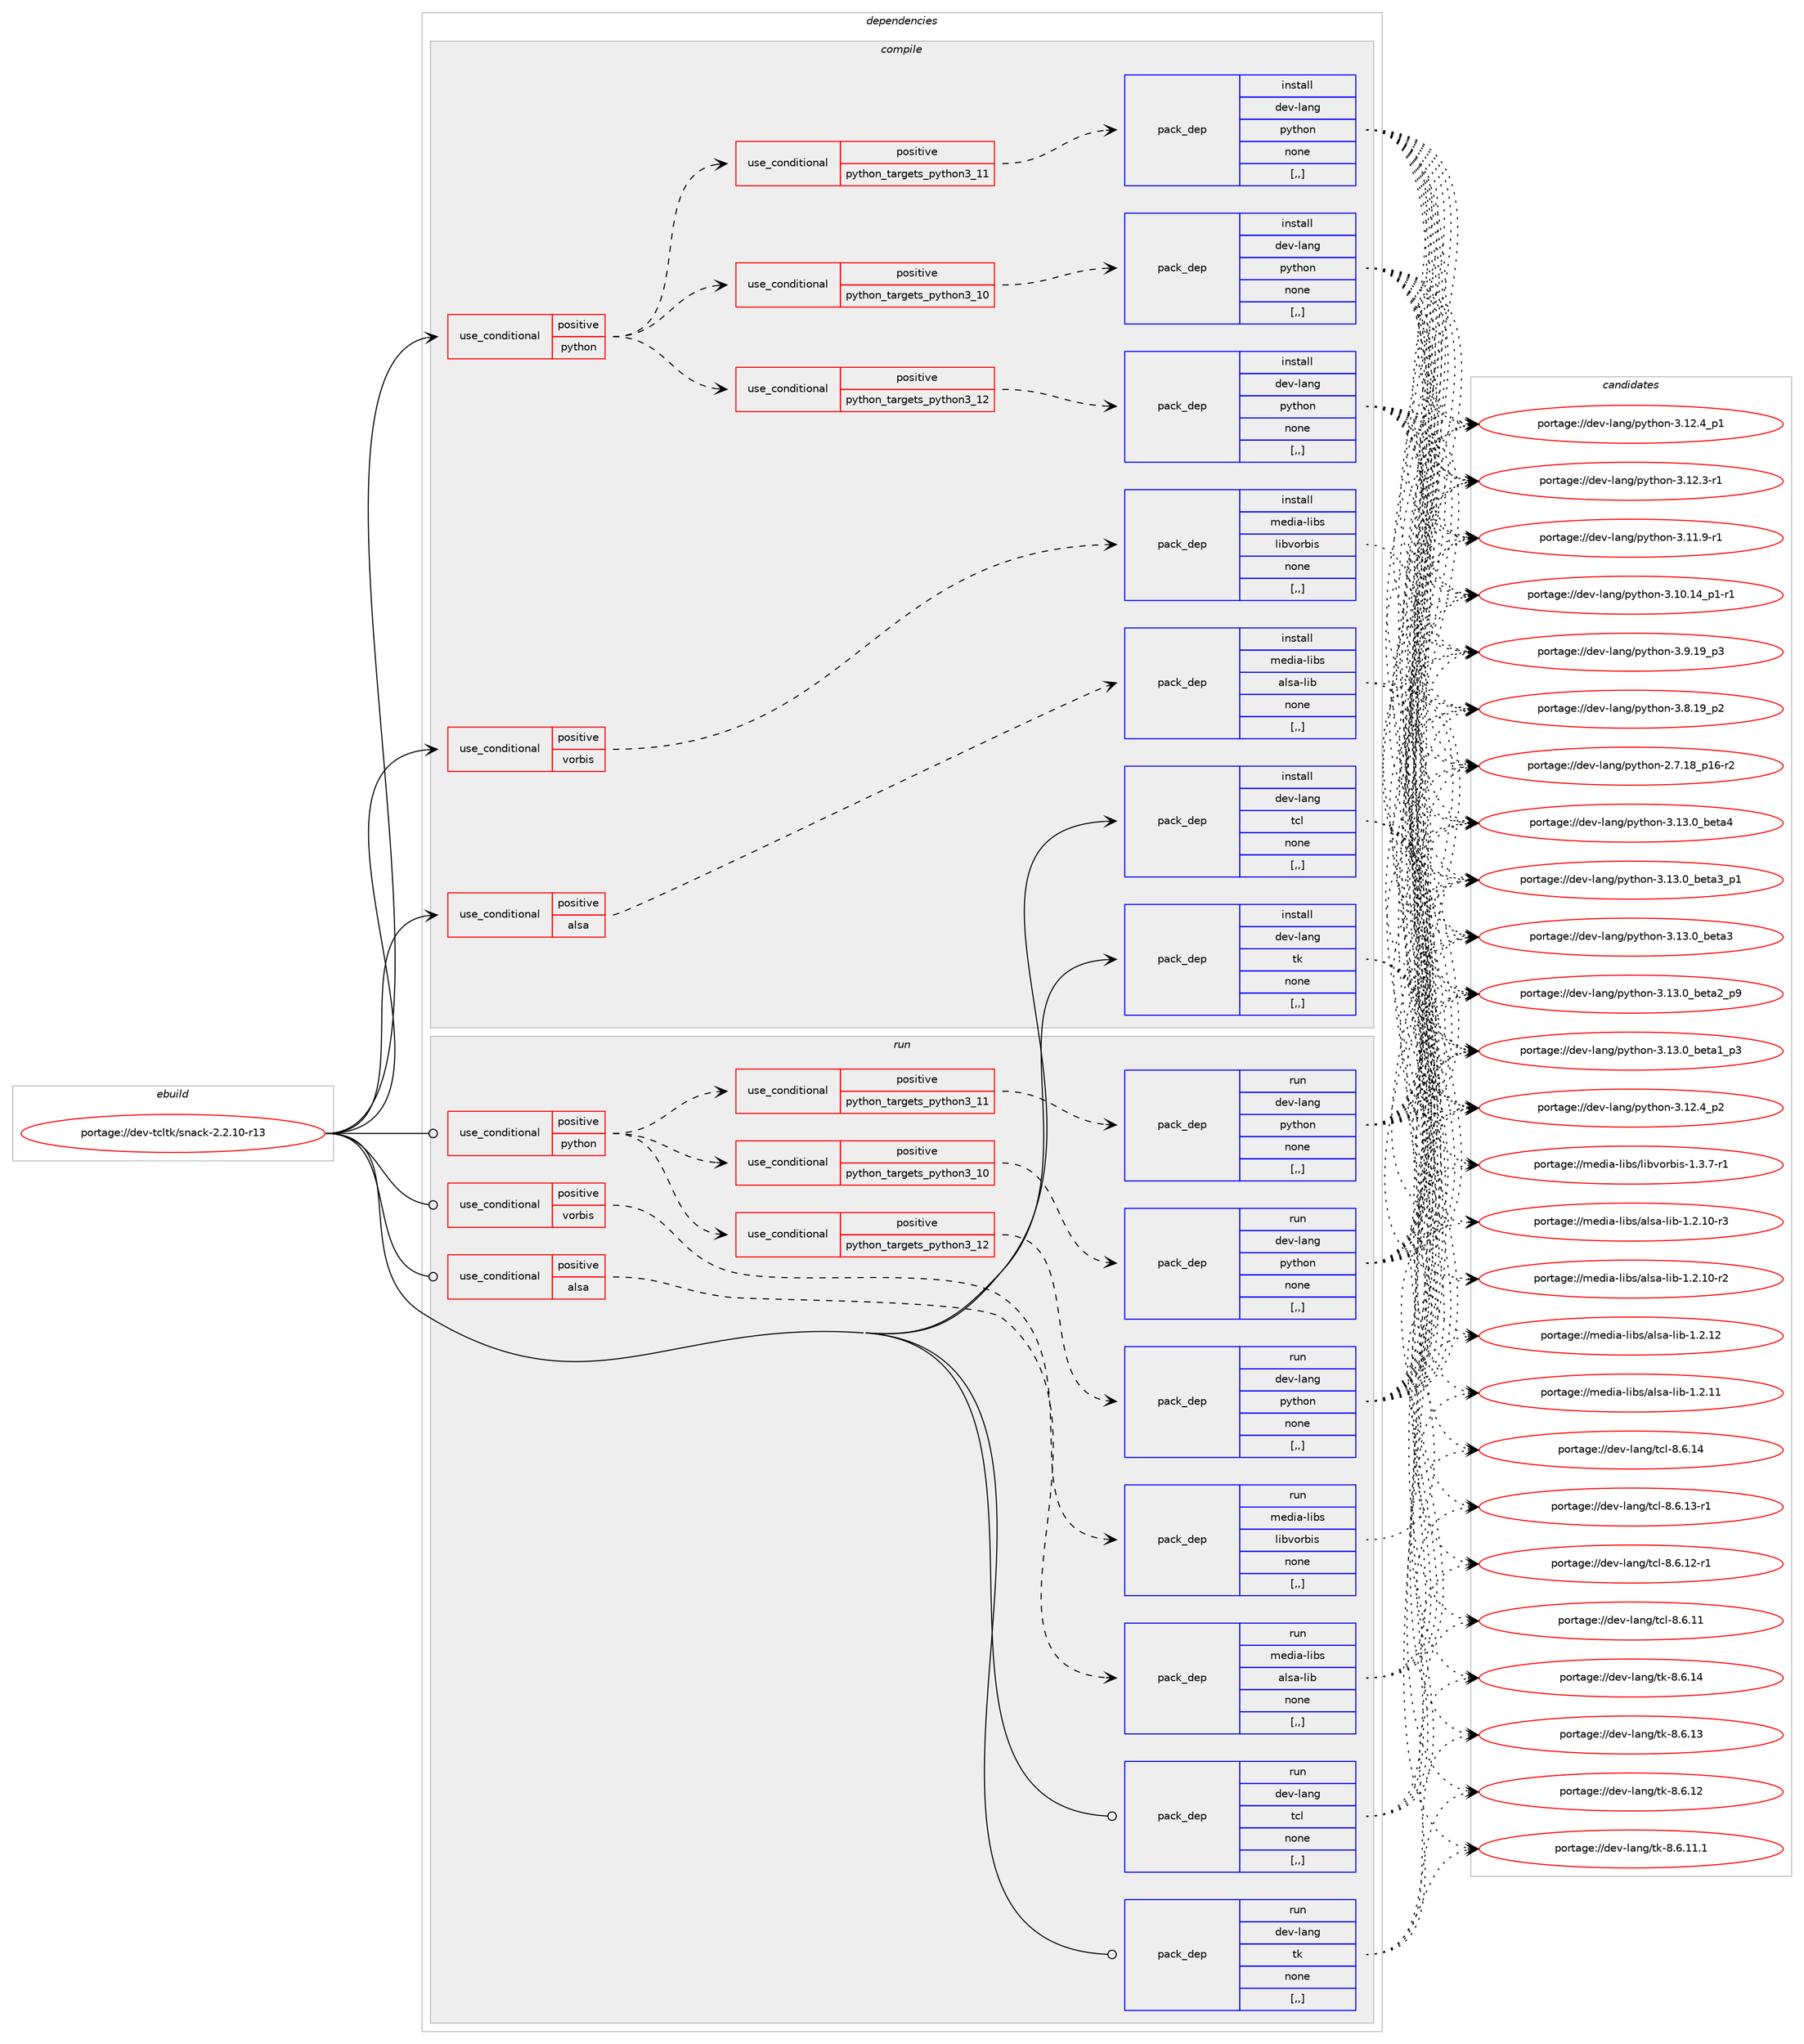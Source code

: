 digraph prolog {

# *************
# Graph options
# *************

newrank=true;
concentrate=true;
compound=true;
graph [rankdir=LR,fontname=Helvetica,fontsize=10,ranksep=1.5];#, ranksep=2.5, nodesep=0.2];
edge  [arrowhead=vee];
node  [fontname=Helvetica,fontsize=10];

# **********
# The ebuild
# **********

subgraph cluster_leftcol {
color=gray;
label=<<i>ebuild</i>>;
id [label="portage://dev-tcltk/snack-2.2.10-r13", color=red, width=4, href="../dev-tcltk/snack-2.2.10-r13.svg"];
}

# ****************
# The dependencies
# ****************

subgraph cluster_midcol {
color=gray;
label=<<i>dependencies</i>>;
subgraph cluster_compile {
fillcolor="#eeeeee";
style=filled;
label=<<i>compile</i>>;
subgraph cond58984 {
dependency208646 [label=<<TABLE BORDER="0" CELLBORDER="1" CELLSPACING="0" CELLPADDING="4"><TR><TD ROWSPAN="3" CELLPADDING="10">use_conditional</TD></TR><TR><TD>positive</TD></TR><TR><TD>alsa</TD></TR></TABLE>>, shape=none, color=red];
subgraph pack148271 {
dependency208647 [label=<<TABLE BORDER="0" CELLBORDER="1" CELLSPACING="0" CELLPADDING="4" WIDTH="220"><TR><TD ROWSPAN="6" CELLPADDING="30">pack_dep</TD></TR><TR><TD WIDTH="110">install</TD></TR><TR><TD>media-libs</TD></TR><TR><TD>alsa-lib</TD></TR><TR><TD>none</TD></TR><TR><TD>[,,]</TD></TR></TABLE>>, shape=none, color=blue];
}
dependency208646:e -> dependency208647:w [weight=20,style="dashed",arrowhead="vee"];
}
id:e -> dependency208646:w [weight=20,style="solid",arrowhead="vee"];
subgraph cond58985 {
dependency208648 [label=<<TABLE BORDER="0" CELLBORDER="1" CELLSPACING="0" CELLPADDING="4"><TR><TD ROWSPAN="3" CELLPADDING="10">use_conditional</TD></TR><TR><TD>positive</TD></TR><TR><TD>python</TD></TR></TABLE>>, shape=none, color=red];
subgraph cond58986 {
dependency208649 [label=<<TABLE BORDER="0" CELLBORDER="1" CELLSPACING="0" CELLPADDING="4"><TR><TD ROWSPAN="3" CELLPADDING="10">use_conditional</TD></TR><TR><TD>positive</TD></TR><TR><TD>python_targets_python3_10</TD></TR></TABLE>>, shape=none, color=red];
subgraph pack148272 {
dependency208650 [label=<<TABLE BORDER="0" CELLBORDER="1" CELLSPACING="0" CELLPADDING="4" WIDTH="220"><TR><TD ROWSPAN="6" CELLPADDING="30">pack_dep</TD></TR><TR><TD WIDTH="110">install</TD></TR><TR><TD>dev-lang</TD></TR><TR><TD>python</TD></TR><TR><TD>none</TD></TR><TR><TD>[,,]</TD></TR></TABLE>>, shape=none, color=blue];
}
dependency208649:e -> dependency208650:w [weight=20,style="dashed",arrowhead="vee"];
}
dependency208648:e -> dependency208649:w [weight=20,style="dashed",arrowhead="vee"];
subgraph cond58987 {
dependency208651 [label=<<TABLE BORDER="0" CELLBORDER="1" CELLSPACING="0" CELLPADDING="4"><TR><TD ROWSPAN="3" CELLPADDING="10">use_conditional</TD></TR><TR><TD>positive</TD></TR><TR><TD>python_targets_python3_11</TD></TR></TABLE>>, shape=none, color=red];
subgraph pack148273 {
dependency208652 [label=<<TABLE BORDER="0" CELLBORDER="1" CELLSPACING="0" CELLPADDING="4" WIDTH="220"><TR><TD ROWSPAN="6" CELLPADDING="30">pack_dep</TD></TR><TR><TD WIDTH="110">install</TD></TR><TR><TD>dev-lang</TD></TR><TR><TD>python</TD></TR><TR><TD>none</TD></TR><TR><TD>[,,]</TD></TR></TABLE>>, shape=none, color=blue];
}
dependency208651:e -> dependency208652:w [weight=20,style="dashed",arrowhead="vee"];
}
dependency208648:e -> dependency208651:w [weight=20,style="dashed",arrowhead="vee"];
subgraph cond58988 {
dependency208653 [label=<<TABLE BORDER="0" CELLBORDER="1" CELLSPACING="0" CELLPADDING="4"><TR><TD ROWSPAN="3" CELLPADDING="10">use_conditional</TD></TR><TR><TD>positive</TD></TR><TR><TD>python_targets_python3_12</TD></TR></TABLE>>, shape=none, color=red];
subgraph pack148274 {
dependency208654 [label=<<TABLE BORDER="0" CELLBORDER="1" CELLSPACING="0" CELLPADDING="4" WIDTH="220"><TR><TD ROWSPAN="6" CELLPADDING="30">pack_dep</TD></TR><TR><TD WIDTH="110">install</TD></TR><TR><TD>dev-lang</TD></TR><TR><TD>python</TD></TR><TR><TD>none</TD></TR><TR><TD>[,,]</TD></TR></TABLE>>, shape=none, color=blue];
}
dependency208653:e -> dependency208654:w [weight=20,style="dashed",arrowhead="vee"];
}
dependency208648:e -> dependency208653:w [weight=20,style="dashed",arrowhead="vee"];
}
id:e -> dependency208648:w [weight=20,style="solid",arrowhead="vee"];
subgraph cond58989 {
dependency208655 [label=<<TABLE BORDER="0" CELLBORDER="1" CELLSPACING="0" CELLPADDING="4"><TR><TD ROWSPAN="3" CELLPADDING="10">use_conditional</TD></TR><TR><TD>positive</TD></TR><TR><TD>vorbis</TD></TR></TABLE>>, shape=none, color=red];
subgraph pack148275 {
dependency208656 [label=<<TABLE BORDER="0" CELLBORDER="1" CELLSPACING="0" CELLPADDING="4" WIDTH="220"><TR><TD ROWSPAN="6" CELLPADDING="30">pack_dep</TD></TR><TR><TD WIDTH="110">install</TD></TR><TR><TD>media-libs</TD></TR><TR><TD>libvorbis</TD></TR><TR><TD>none</TD></TR><TR><TD>[,,]</TD></TR></TABLE>>, shape=none, color=blue];
}
dependency208655:e -> dependency208656:w [weight=20,style="dashed",arrowhead="vee"];
}
id:e -> dependency208655:w [weight=20,style="solid",arrowhead="vee"];
subgraph pack148276 {
dependency208657 [label=<<TABLE BORDER="0" CELLBORDER="1" CELLSPACING="0" CELLPADDING="4" WIDTH="220"><TR><TD ROWSPAN="6" CELLPADDING="30">pack_dep</TD></TR><TR><TD WIDTH="110">install</TD></TR><TR><TD>dev-lang</TD></TR><TR><TD>tcl</TD></TR><TR><TD>none</TD></TR><TR><TD>[,,]</TD></TR></TABLE>>, shape=none, color=blue];
}
id:e -> dependency208657:w [weight=20,style="solid",arrowhead="vee"];
subgraph pack148277 {
dependency208658 [label=<<TABLE BORDER="0" CELLBORDER="1" CELLSPACING="0" CELLPADDING="4" WIDTH="220"><TR><TD ROWSPAN="6" CELLPADDING="30">pack_dep</TD></TR><TR><TD WIDTH="110">install</TD></TR><TR><TD>dev-lang</TD></TR><TR><TD>tk</TD></TR><TR><TD>none</TD></TR><TR><TD>[,,]</TD></TR></TABLE>>, shape=none, color=blue];
}
id:e -> dependency208658:w [weight=20,style="solid",arrowhead="vee"];
}
subgraph cluster_compileandrun {
fillcolor="#eeeeee";
style=filled;
label=<<i>compile and run</i>>;
}
subgraph cluster_run {
fillcolor="#eeeeee";
style=filled;
label=<<i>run</i>>;
subgraph cond58990 {
dependency208659 [label=<<TABLE BORDER="0" CELLBORDER="1" CELLSPACING="0" CELLPADDING="4"><TR><TD ROWSPAN="3" CELLPADDING="10">use_conditional</TD></TR><TR><TD>positive</TD></TR><TR><TD>alsa</TD></TR></TABLE>>, shape=none, color=red];
subgraph pack148278 {
dependency208660 [label=<<TABLE BORDER="0" CELLBORDER="1" CELLSPACING="0" CELLPADDING="4" WIDTH="220"><TR><TD ROWSPAN="6" CELLPADDING="30">pack_dep</TD></TR><TR><TD WIDTH="110">run</TD></TR><TR><TD>media-libs</TD></TR><TR><TD>alsa-lib</TD></TR><TR><TD>none</TD></TR><TR><TD>[,,]</TD></TR></TABLE>>, shape=none, color=blue];
}
dependency208659:e -> dependency208660:w [weight=20,style="dashed",arrowhead="vee"];
}
id:e -> dependency208659:w [weight=20,style="solid",arrowhead="odot"];
subgraph cond58991 {
dependency208661 [label=<<TABLE BORDER="0" CELLBORDER="1" CELLSPACING="0" CELLPADDING="4"><TR><TD ROWSPAN="3" CELLPADDING="10">use_conditional</TD></TR><TR><TD>positive</TD></TR><TR><TD>python</TD></TR></TABLE>>, shape=none, color=red];
subgraph cond58992 {
dependency208662 [label=<<TABLE BORDER="0" CELLBORDER="1" CELLSPACING="0" CELLPADDING="4"><TR><TD ROWSPAN="3" CELLPADDING="10">use_conditional</TD></TR><TR><TD>positive</TD></TR><TR><TD>python_targets_python3_10</TD></TR></TABLE>>, shape=none, color=red];
subgraph pack148279 {
dependency208663 [label=<<TABLE BORDER="0" CELLBORDER="1" CELLSPACING="0" CELLPADDING="4" WIDTH="220"><TR><TD ROWSPAN="6" CELLPADDING="30">pack_dep</TD></TR><TR><TD WIDTH="110">run</TD></TR><TR><TD>dev-lang</TD></TR><TR><TD>python</TD></TR><TR><TD>none</TD></TR><TR><TD>[,,]</TD></TR></TABLE>>, shape=none, color=blue];
}
dependency208662:e -> dependency208663:w [weight=20,style="dashed",arrowhead="vee"];
}
dependency208661:e -> dependency208662:w [weight=20,style="dashed",arrowhead="vee"];
subgraph cond58993 {
dependency208664 [label=<<TABLE BORDER="0" CELLBORDER="1" CELLSPACING="0" CELLPADDING="4"><TR><TD ROWSPAN="3" CELLPADDING="10">use_conditional</TD></TR><TR><TD>positive</TD></TR><TR><TD>python_targets_python3_11</TD></TR></TABLE>>, shape=none, color=red];
subgraph pack148280 {
dependency208665 [label=<<TABLE BORDER="0" CELLBORDER="1" CELLSPACING="0" CELLPADDING="4" WIDTH="220"><TR><TD ROWSPAN="6" CELLPADDING="30">pack_dep</TD></TR><TR><TD WIDTH="110">run</TD></TR><TR><TD>dev-lang</TD></TR><TR><TD>python</TD></TR><TR><TD>none</TD></TR><TR><TD>[,,]</TD></TR></TABLE>>, shape=none, color=blue];
}
dependency208664:e -> dependency208665:w [weight=20,style="dashed",arrowhead="vee"];
}
dependency208661:e -> dependency208664:w [weight=20,style="dashed",arrowhead="vee"];
subgraph cond58994 {
dependency208666 [label=<<TABLE BORDER="0" CELLBORDER="1" CELLSPACING="0" CELLPADDING="4"><TR><TD ROWSPAN="3" CELLPADDING="10">use_conditional</TD></TR><TR><TD>positive</TD></TR><TR><TD>python_targets_python3_12</TD></TR></TABLE>>, shape=none, color=red];
subgraph pack148281 {
dependency208667 [label=<<TABLE BORDER="0" CELLBORDER="1" CELLSPACING="0" CELLPADDING="4" WIDTH="220"><TR><TD ROWSPAN="6" CELLPADDING="30">pack_dep</TD></TR><TR><TD WIDTH="110">run</TD></TR><TR><TD>dev-lang</TD></TR><TR><TD>python</TD></TR><TR><TD>none</TD></TR><TR><TD>[,,]</TD></TR></TABLE>>, shape=none, color=blue];
}
dependency208666:e -> dependency208667:w [weight=20,style="dashed",arrowhead="vee"];
}
dependency208661:e -> dependency208666:w [weight=20,style="dashed",arrowhead="vee"];
}
id:e -> dependency208661:w [weight=20,style="solid",arrowhead="odot"];
subgraph cond58995 {
dependency208668 [label=<<TABLE BORDER="0" CELLBORDER="1" CELLSPACING="0" CELLPADDING="4"><TR><TD ROWSPAN="3" CELLPADDING="10">use_conditional</TD></TR><TR><TD>positive</TD></TR><TR><TD>vorbis</TD></TR></TABLE>>, shape=none, color=red];
subgraph pack148282 {
dependency208669 [label=<<TABLE BORDER="0" CELLBORDER="1" CELLSPACING="0" CELLPADDING="4" WIDTH="220"><TR><TD ROWSPAN="6" CELLPADDING="30">pack_dep</TD></TR><TR><TD WIDTH="110">run</TD></TR><TR><TD>media-libs</TD></TR><TR><TD>libvorbis</TD></TR><TR><TD>none</TD></TR><TR><TD>[,,]</TD></TR></TABLE>>, shape=none, color=blue];
}
dependency208668:e -> dependency208669:w [weight=20,style="dashed",arrowhead="vee"];
}
id:e -> dependency208668:w [weight=20,style="solid",arrowhead="odot"];
subgraph pack148283 {
dependency208670 [label=<<TABLE BORDER="0" CELLBORDER="1" CELLSPACING="0" CELLPADDING="4" WIDTH="220"><TR><TD ROWSPAN="6" CELLPADDING="30">pack_dep</TD></TR><TR><TD WIDTH="110">run</TD></TR><TR><TD>dev-lang</TD></TR><TR><TD>tcl</TD></TR><TR><TD>none</TD></TR><TR><TD>[,,]</TD></TR></TABLE>>, shape=none, color=blue];
}
id:e -> dependency208670:w [weight=20,style="solid",arrowhead="odot"];
subgraph pack148284 {
dependency208671 [label=<<TABLE BORDER="0" CELLBORDER="1" CELLSPACING="0" CELLPADDING="4" WIDTH="220"><TR><TD ROWSPAN="6" CELLPADDING="30">pack_dep</TD></TR><TR><TD WIDTH="110">run</TD></TR><TR><TD>dev-lang</TD></TR><TR><TD>tk</TD></TR><TR><TD>none</TD></TR><TR><TD>[,,]</TD></TR></TABLE>>, shape=none, color=blue];
}
id:e -> dependency208671:w [weight=20,style="solid",arrowhead="odot"];
}
}

# **************
# The candidates
# **************

subgraph cluster_choices {
rank=same;
color=gray;
label=<<i>candidates</i>>;

subgraph choice148271 {
color=black;
nodesep=1;
choice109101100105974510810598115479710811597451081059845494650464950 [label="portage://media-libs/alsa-lib-1.2.12", color=red, width=4,href="../media-libs/alsa-lib-1.2.12.svg"];
choice109101100105974510810598115479710811597451081059845494650464949 [label="portage://media-libs/alsa-lib-1.2.11", color=red, width=4,href="../media-libs/alsa-lib-1.2.11.svg"];
choice1091011001059745108105981154797108115974510810598454946504649484511451 [label="portage://media-libs/alsa-lib-1.2.10-r3", color=red, width=4,href="../media-libs/alsa-lib-1.2.10-r3.svg"];
choice1091011001059745108105981154797108115974510810598454946504649484511450 [label="portage://media-libs/alsa-lib-1.2.10-r2", color=red, width=4,href="../media-libs/alsa-lib-1.2.10-r2.svg"];
dependency208647:e -> choice109101100105974510810598115479710811597451081059845494650464950:w [style=dotted,weight="100"];
dependency208647:e -> choice109101100105974510810598115479710811597451081059845494650464949:w [style=dotted,weight="100"];
dependency208647:e -> choice1091011001059745108105981154797108115974510810598454946504649484511451:w [style=dotted,weight="100"];
dependency208647:e -> choice1091011001059745108105981154797108115974510810598454946504649484511450:w [style=dotted,weight="100"];
}
subgraph choice148272 {
color=black;
nodesep=1;
choice1001011184510897110103471121211161041111104551464951464895981011169752 [label="portage://dev-lang/python-3.13.0_beta4", color=red, width=4,href="../dev-lang/python-3.13.0_beta4.svg"];
choice10010111845108971101034711212111610411111045514649514648959810111697519511249 [label="portage://dev-lang/python-3.13.0_beta3_p1", color=red, width=4,href="../dev-lang/python-3.13.0_beta3_p1.svg"];
choice1001011184510897110103471121211161041111104551464951464895981011169751 [label="portage://dev-lang/python-3.13.0_beta3", color=red, width=4,href="../dev-lang/python-3.13.0_beta3.svg"];
choice10010111845108971101034711212111610411111045514649514648959810111697509511257 [label="portage://dev-lang/python-3.13.0_beta2_p9", color=red, width=4,href="../dev-lang/python-3.13.0_beta2_p9.svg"];
choice10010111845108971101034711212111610411111045514649514648959810111697499511251 [label="portage://dev-lang/python-3.13.0_beta1_p3", color=red, width=4,href="../dev-lang/python-3.13.0_beta1_p3.svg"];
choice100101118451089711010347112121116104111110455146495046529511250 [label="portage://dev-lang/python-3.12.4_p2", color=red, width=4,href="../dev-lang/python-3.12.4_p2.svg"];
choice100101118451089711010347112121116104111110455146495046529511249 [label="portage://dev-lang/python-3.12.4_p1", color=red, width=4,href="../dev-lang/python-3.12.4_p1.svg"];
choice100101118451089711010347112121116104111110455146495046514511449 [label="portage://dev-lang/python-3.12.3-r1", color=red, width=4,href="../dev-lang/python-3.12.3-r1.svg"];
choice100101118451089711010347112121116104111110455146494946574511449 [label="portage://dev-lang/python-3.11.9-r1", color=red, width=4,href="../dev-lang/python-3.11.9-r1.svg"];
choice100101118451089711010347112121116104111110455146494846495295112494511449 [label="portage://dev-lang/python-3.10.14_p1-r1", color=red, width=4,href="../dev-lang/python-3.10.14_p1-r1.svg"];
choice100101118451089711010347112121116104111110455146574649579511251 [label="portage://dev-lang/python-3.9.19_p3", color=red, width=4,href="../dev-lang/python-3.9.19_p3.svg"];
choice100101118451089711010347112121116104111110455146564649579511250 [label="portage://dev-lang/python-3.8.19_p2", color=red, width=4,href="../dev-lang/python-3.8.19_p2.svg"];
choice100101118451089711010347112121116104111110455046554649569511249544511450 [label="portage://dev-lang/python-2.7.18_p16-r2", color=red, width=4,href="../dev-lang/python-2.7.18_p16-r2.svg"];
dependency208650:e -> choice1001011184510897110103471121211161041111104551464951464895981011169752:w [style=dotted,weight="100"];
dependency208650:e -> choice10010111845108971101034711212111610411111045514649514648959810111697519511249:w [style=dotted,weight="100"];
dependency208650:e -> choice1001011184510897110103471121211161041111104551464951464895981011169751:w [style=dotted,weight="100"];
dependency208650:e -> choice10010111845108971101034711212111610411111045514649514648959810111697509511257:w [style=dotted,weight="100"];
dependency208650:e -> choice10010111845108971101034711212111610411111045514649514648959810111697499511251:w [style=dotted,weight="100"];
dependency208650:e -> choice100101118451089711010347112121116104111110455146495046529511250:w [style=dotted,weight="100"];
dependency208650:e -> choice100101118451089711010347112121116104111110455146495046529511249:w [style=dotted,weight="100"];
dependency208650:e -> choice100101118451089711010347112121116104111110455146495046514511449:w [style=dotted,weight="100"];
dependency208650:e -> choice100101118451089711010347112121116104111110455146494946574511449:w [style=dotted,weight="100"];
dependency208650:e -> choice100101118451089711010347112121116104111110455146494846495295112494511449:w [style=dotted,weight="100"];
dependency208650:e -> choice100101118451089711010347112121116104111110455146574649579511251:w [style=dotted,weight="100"];
dependency208650:e -> choice100101118451089711010347112121116104111110455146564649579511250:w [style=dotted,weight="100"];
dependency208650:e -> choice100101118451089711010347112121116104111110455046554649569511249544511450:w [style=dotted,weight="100"];
}
subgraph choice148273 {
color=black;
nodesep=1;
choice1001011184510897110103471121211161041111104551464951464895981011169752 [label="portage://dev-lang/python-3.13.0_beta4", color=red, width=4,href="../dev-lang/python-3.13.0_beta4.svg"];
choice10010111845108971101034711212111610411111045514649514648959810111697519511249 [label="portage://dev-lang/python-3.13.0_beta3_p1", color=red, width=4,href="../dev-lang/python-3.13.0_beta3_p1.svg"];
choice1001011184510897110103471121211161041111104551464951464895981011169751 [label="portage://dev-lang/python-3.13.0_beta3", color=red, width=4,href="../dev-lang/python-3.13.0_beta3.svg"];
choice10010111845108971101034711212111610411111045514649514648959810111697509511257 [label="portage://dev-lang/python-3.13.0_beta2_p9", color=red, width=4,href="../dev-lang/python-3.13.0_beta2_p9.svg"];
choice10010111845108971101034711212111610411111045514649514648959810111697499511251 [label="portage://dev-lang/python-3.13.0_beta1_p3", color=red, width=4,href="../dev-lang/python-3.13.0_beta1_p3.svg"];
choice100101118451089711010347112121116104111110455146495046529511250 [label="portage://dev-lang/python-3.12.4_p2", color=red, width=4,href="../dev-lang/python-3.12.4_p2.svg"];
choice100101118451089711010347112121116104111110455146495046529511249 [label="portage://dev-lang/python-3.12.4_p1", color=red, width=4,href="../dev-lang/python-3.12.4_p1.svg"];
choice100101118451089711010347112121116104111110455146495046514511449 [label="portage://dev-lang/python-3.12.3-r1", color=red, width=4,href="../dev-lang/python-3.12.3-r1.svg"];
choice100101118451089711010347112121116104111110455146494946574511449 [label="portage://dev-lang/python-3.11.9-r1", color=red, width=4,href="../dev-lang/python-3.11.9-r1.svg"];
choice100101118451089711010347112121116104111110455146494846495295112494511449 [label="portage://dev-lang/python-3.10.14_p1-r1", color=red, width=4,href="../dev-lang/python-3.10.14_p1-r1.svg"];
choice100101118451089711010347112121116104111110455146574649579511251 [label="portage://dev-lang/python-3.9.19_p3", color=red, width=4,href="../dev-lang/python-3.9.19_p3.svg"];
choice100101118451089711010347112121116104111110455146564649579511250 [label="portage://dev-lang/python-3.8.19_p2", color=red, width=4,href="../dev-lang/python-3.8.19_p2.svg"];
choice100101118451089711010347112121116104111110455046554649569511249544511450 [label="portage://dev-lang/python-2.7.18_p16-r2", color=red, width=4,href="../dev-lang/python-2.7.18_p16-r2.svg"];
dependency208652:e -> choice1001011184510897110103471121211161041111104551464951464895981011169752:w [style=dotted,weight="100"];
dependency208652:e -> choice10010111845108971101034711212111610411111045514649514648959810111697519511249:w [style=dotted,weight="100"];
dependency208652:e -> choice1001011184510897110103471121211161041111104551464951464895981011169751:w [style=dotted,weight="100"];
dependency208652:e -> choice10010111845108971101034711212111610411111045514649514648959810111697509511257:w [style=dotted,weight="100"];
dependency208652:e -> choice10010111845108971101034711212111610411111045514649514648959810111697499511251:w [style=dotted,weight="100"];
dependency208652:e -> choice100101118451089711010347112121116104111110455146495046529511250:w [style=dotted,weight="100"];
dependency208652:e -> choice100101118451089711010347112121116104111110455146495046529511249:w [style=dotted,weight="100"];
dependency208652:e -> choice100101118451089711010347112121116104111110455146495046514511449:w [style=dotted,weight="100"];
dependency208652:e -> choice100101118451089711010347112121116104111110455146494946574511449:w [style=dotted,weight="100"];
dependency208652:e -> choice100101118451089711010347112121116104111110455146494846495295112494511449:w [style=dotted,weight="100"];
dependency208652:e -> choice100101118451089711010347112121116104111110455146574649579511251:w [style=dotted,weight="100"];
dependency208652:e -> choice100101118451089711010347112121116104111110455146564649579511250:w [style=dotted,weight="100"];
dependency208652:e -> choice100101118451089711010347112121116104111110455046554649569511249544511450:w [style=dotted,weight="100"];
}
subgraph choice148274 {
color=black;
nodesep=1;
choice1001011184510897110103471121211161041111104551464951464895981011169752 [label="portage://dev-lang/python-3.13.0_beta4", color=red, width=4,href="../dev-lang/python-3.13.0_beta4.svg"];
choice10010111845108971101034711212111610411111045514649514648959810111697519511249 [label="portage://dev-lang/python-3.13.0_beta3_p1", color=red, width=4,href="../dev-lang/python-3.13.0_beta3_p1.svg"];
choice1001011184510897110103471121211161041111104551464951464895981011169751 [label="portage://dev-lang/python-3.13.0_beta3", color=red, width=4,href="../dev-lang/python-3.13.0_beta3.svg"];
choice10010111845108971101034711212111610411111045514649514648959810111697509511257 [label="portage://dev-lang/python-3.13.0_beta2_p9", color=red, width=4,href="../dev-lang/python-3.13.0_beta2_p9.svg"];
choice10010111845108971101034711212111610411111045514649514648959810111697499511251 [label="portage://dev-lang/python-3.13.0_beta1_p3", color=red, width=4,href="../dev-lang/python-3.13.0_beta1_p3.svg"];
choice100101118451089711010347112121116104111110455146495046529511250 [label="portage://dev-lang/python-3.12.4_p2", color=red, width=4,href="../dev-lang/python-3.12.4_p2.svg"];
choice100101118451089711010347112121116104111110455146495046529511249 [label="portage://dev-lang/python-3.12.4_p1", color=red, width=4,href="../dev-lang/python-3.12.4_p1.svg"];
choice100101118451089711010347112121116104111110455146495046514511449 [label="portage://dev-lang/python-3.12.3-r1", color=red, width=4,href="../dev-lang/python-3.12.3-r1.svg"];
choice100101118451089711010347112121116104111110455146494946574511449 [label="portage://dev-lang/python-3.11.9-r1", color=red, width=4,href="../dev-lang/python-3.11.9-r1.svg"];
choice100101118451089711010347112121116104111110455146494846495295112494511449 [label="portage://dev-lang/python-3.10.14_p1-r1", color=red, width=4,href="../dev-lang/python-3.10.14_p1-r1.svg"];
choice100101118451089711010347112121116104111110455146574649579511251 [label="portage://dev-lang/python-3.9.19_p3", color=red, width=4,href="../dev-lang/python-3.9.19_p3.svg"];
choice100101118451089711010347112121116104111110455146564649579511250 [label="portage://dev-lang/python-3.8.19_p2", color=red, width=4,href="../dev-lang/python-3.8.19_p2.svg"];
choice100101118451089711010347112121116104111110455046554649569511249544511450 [label="portage://dev-lang/python-2.7.18_p16-r2", color=red, width=4,href="../dev-lang/python-2.7.18_p16-r2.svg"];
dependency208654:e -> choice1001011184510897110103471121211161041111104551464951464895981011169752:w [style=dotted,weight="100"];
dependency208654:e -> choice10010111845108971101034711212111610411111045514649514648959810111697519511249:w [style=dotted,weight="100"];
dependency208654:e -> choice1001011184510897110103471121211161041111104551464951464895981011169751:w [style=dotted,weight="100"];
dependency208654:e -> choice10010111845108971101034711212111610411111045514649514648959810111697509511257:w [style=dotted,weight="100"];
dependency208654:e -> choice10010111845108971101034711212111610411111045514649514648959810111697499511251:w [style=dotted,weight="100"];
dependency208654:e -> choice100101118451089711010347112121116104111110455146495046529511250:w [style=dotted,weight="100"];
dependency208654:e -> choice100101118451089711010347112121116104111110455146495046529511249:w [style=dotted,weight="100"];
dependency208654:e -> choice100101118451089711010347112121116104111110455146495046514511449:w [style=dotted,weight="100"];
dependency208654:e -> choice100101118451089711010347112121116104111110455146494946574511449:w [style=dotted,weight="100"];
dependency208654:e -> choice100101118451089711010347112121116104111110455146494846495295112494511449:w [style=dotted,weight="100"];
dependency208654:e -> choice100101118451089711010347112121116104111110455146574649579511251:w [style=dotted,weight="100"];
dependency208654:e -> choice100101118451089711010347112121116104111110455146564649579511250:w [style=dotted,weight="100"];
dependency208654:e -> choice100101118451089711010347112121116104111110455046554649569511249544511450:w [style=dotted,weight="100"];
}
subgraph choice148275 {
color=black;
nodesep=1;
choice1091011001059745108105981154710810598118111114981051154549465146554511449 [label="portage://media-libs/libvorbis-1.3.7-r1", color=red, width=4,href="../media-libs/libvorbis-1.3.7-r1.svg"];
dependency208656:e -> choice1091011001059745108105981154710810598118111114981051154549465146554511449:w [style=dotted,weight="100"];
}
subgraph choice148276 {
color=black;
nodesep=1;
choice1001011184510897110103471169910845564654464952 [label="portage://dev-lang/tcl-8.6.14", color=red, width=4,href="../dev-lang/tcl-8.6.14.svg"];
choice10010111845108971101034711699108455646544649514511449 [label="portage://dev-lang/tcl-8.6.13-r1", color=red, width=4,href="../dev-lang/tcl-8.6.13-r1.svg"];
choice10010111845108971101034711699108455646544649504511449 [label="portage://dev-lang/tcl-8.6.12-r1", color=red, width=4,href="../dev-lang/tcl-8.6.12-r1.svg"];
choice1001011184510897110103471169910845564654464949 [label="portage://dev-lang/tcl-8.6.11", color=red, width=4,href="../dev-lang/tcl-8.6.11.svg"];
dependency208657:e -> choice1001011184510897110103471169910845564654464952:w [style=dotted,weight="100"];
dependency208657:e -> choice10010111845108971101034711699108455646544649514511449:w [style=dotted,weight="100"];
dependency208657:e -> choice10010111845108971101034711699108455646544649504511449:w [style=dotted,weight="100"];
dependency208657:e -> choice1001011184510897110103471169910845564654464949:w [style=dotted,weight="100"];
}
subgraph choice148277 {
color=black;
nodesep=1;
choice10010111845108971101034711610745564654464952 [label="portage://dev-lang/tk-8.6.14", color=red, width=4,href="../dev-lang/tk-8.6.14.svg"];
choice10010111845108971101034711610745564654464951 [label="portage://dev-lang/tk-8.6.13", color=red, width=4,href="../dev-lang/tk-8.6.13.svg"];
choice10010111845108971101034711610745564654464950 [label="portage://dev-lang/tk-8.6.12", color=red, width=4,href="../dev-lang/tk-8.6.12.svg"];
choice100101118451089711010347116107455646544649494649 [label="portage://dev-lang/tk-8.6.11.1", color=red, width=4,href="../dev-lang/tk-8.6.11.1.svg"];
dependency208658:e -> choice10010111845108971101034711610745564654464952:w [style=dotted,weight="100"];
dependency208658:e -> choice10010111845108971101034711610745564654464951:w [style=dotted,weight="100"];
dependency208658:e -> choice10010111845108971101034711610745564654464950:w [style=dotted,weight="100"];
dependency208658:e -> choice100101118451089711010347116107455646544649494649:w [style=dotted,weight="100"];
}
subgraph choice148278 {
color=black;
nodesep=1;
choice109101100105974510810598115479710811597451081059845494650464950 [label="portage://media-libs/alsa-lib-1.2.12", color=red, width=4,href="../media-libs/alsa-lib-1.2.12.svg"];
choice109101100105974510810598115479710811597451081059845494650464949 [label="portage://media-libs/alsa-lib-1.2.11", color=red, width=4,href="../media-libs/alsa-lib-1.2.11.svg"];
choice1091011001059745108105981154797108115974510810598454946504649484511451 [label="portage://media-libs/alsa-lib-1.2.10-r3", color=red, width=4,href="../media-libs/alsa-lib-1.2.10-r3.svg"];
choice1091011001059745108105981154797108115974510810598454946504649484511450 [label="portage://media-libs/alsa-lib-1.2.10-r2", color=red, width=4,href="../media-libs/alsa-lib-1.2.10-r2.svg"];
dependency208660:e -> choice109101100105974510810598115479710811597451081059845494650464950:w [style=dotted,weight="100"];
dependency208660:e -> choice109101100105974510810598115479710811597451081059845494650464949:w [style=dotted,weight="100"];
dependency208660:e -> choice1091011001059745108105981154797108115974510810598454946504649484511451:w [style=dotted,weight="100"];
dependency208660:e -> choice1091011001059745108105981154797108115974510810598454946504649484511450:w [style=dotted,weight="100"];
}
subgraph choice148279 {
color=black;
nodesep=1;
choice1001011184510897110103471121211161041111104551464951464895981011169752 [label="portage://dev-lang/python-3.13.0_beta4", color=red, width=4,href="../dev-lang/python-3.13.0_beta4.svg"];
choice10010111845108971101034711212111610411111045514649514648959810111697519511249 [label="portage://dev-lang/python-3.13.0_beta3_p1", color=red, width=4,href="../dev-lang/python-3.13.0_beta3_p1.svg"];
choice1001011184510897110103471121211161041111104551464951464895981011169751 [label="portage://dev-lang/python-3.13.0_beta3", color=red, width=4,href="../dev-lang/python-3.13.0_beta3.svg"];
choice10010111845108971101034711212111610411111045514649514648959810111697509511257 [label="portage://dev-lang/python-3.13.0_beta2_p9", color=red, width=4,href="../dev-lang/python-3.13.0_beta2_p9.svg"];
choice10010111845108971101034711212111610411111045514649514648959810111697499511251 [label="portage://dev-lang/python-3.13.0_beta1_p3", color=red, width=4,href="../dev-lang/python-3.13.0_beta1_p3.svg"];
choice100101118451089711010347112121116104111110455146495046529511250 [label="portage://dev-lang/python-3.12.4_p2", color=red, width=4,href="../dev-lang/python-3.12.4_p2.svg"];
choice100101118451089711010347112121116104111110455146495046529511249 [label="portage://dev-lang/python-3.12.4_p1", color=red, width=4,href="../dev-lang/python-3.12.4_p1.svg"];
choice100101118451089711010347112121116104111110455146495046514511449 [label="portage://dev-lang/python-3.12.3-r1", color=red, width=4,href="../dev-lang/python-3.12.3-r1.svg"];
choice100101118451089711010347112121116104111110455146494946574511449 [label="portage://dev-lang/python-3.11.9-r1", color=red, width=4,href="../dev-lang/python-3.11.9-r1.svg"];
choice100101118451089711010347112121116104111110455146494846495295112494511449 [label="portage://dev-lang/python-3.10.14_p1-r1", color=red, width=4,href="../dev-lang/python-3.10.14_p1-r1.svg"];
choice100101118451089711010347112121116104111110455146574649579511251 [label="portage://dev-lang/python-3.9.19_p3", color=red, width=4,href="../dev-lang/python-3.9.19_p3.svg"];
choice100101118451089711010347112121116104111110455146564649579511250 [label="portage://dev-lang/python-3.8.19_p2", color=red, width=4,href="../dev-lang/python-3.8.19_p2.svg"];
choice100101118451089711010347112121116104111110455046554649569511249544511450 [label="portage://dev-lang/python-2.7.18_p16-r2", color=red, width=4,href="../dev-lang/python-2.7.18_p16-r2.svg"];
dependency208663:e -> choice1001011184510897110103471121211161041111104551464951464895981011169752:w [style=dotted,weight="100"];
dependency208663:e -> choice10010111845108971101034711212111610411111045514649514648959810111697519511249:w [style=dotted,weight="100"];
dependency208663:e -> choice1001011184510897110103471121211161041111104551464951464895981011169751:w [style=dotted,weight="100"];
dependency208663:e -> choice10010111845108971101034711212111610411111045514649514648959810111697509511257:w [style=dotted,weight="100"];
dependency208663:e -> choice10010111845108971101034711212111610411111045514649514648959810111697499511251:w [style=dotted,weight="100"];
dependency208663:e -> choice100101118451089711010347112121116104111110455146495046529511250:w [style=dotted,weight="100"];
dependency208663:e -> choice100101118451089711010347112121116104111110455146495046529511249:w [style=dotted,weight="100"];
dependency208663:e -> choice100101118451089711010347112121116104111110455146495046514511449:w [style=dotted,weight="100"];
dependency208663:e -> choice100101118451089711010347112121116104111110455146494946574511449:w [style=dotted,weight="100"];
dependency208663:e -> choice100101118451089711010347112121116104111110455146494846495295112494511449:w [style=dotted,weight="100"];
dependency208663:e -> choice100101118451089711010347112121116104111110455146574649579511251:w [style=dotted,weight="100"];
dependency208663:e -> choice100101118451089711010347112121116104111110455146564649579511250:w [style=dotted,weight="100"];
dependency208663:e -> choice100101118451089711010347112121116104111110455046554649569511249544511450:w [style=dotted,weight="100"];
}
subgraph choice148280 {
color=black;
nodesep=1;
choice1001011184510897110103471121211161041111104551464951464895981011169752 [label="portage://dev-lang/python-3.13.0_beta4", color=red, width=4,href="../dev-lang/python-3.13.0_beta4.svg"];
choice10010111845108971101034711212111610411111045514649514648959810111697519511249 [label="portage://dev-lang/python-3.13.0_beta3_p1", color=red, width=4,href="../dev-lang/python-3.13.0_beta3_p1.svg"];
choice1001011184510897110103471121211161041111104551464951464895981011169751 [label="portage://dev-lang/python-3.13.0_beta3", color=red, width=4,href="../dev-lang/python-3.13.0_beta3.svg"];
choice10010111845108971101034711212111610411111045514649514648959810111697509511257 [label="portage://dev-lang/python-3.13.0_beta2_p9", color=red, width=4,href="../dev-lang/python-3.13.0_beta2_p9.svg"];
choice10010111845108971101034711212111610411111045514649514648959810111697499511251 [label="portage://dev-lang/python-3.13.0_beta1_p3", color=red, width=4,href="../dev-lang/python-3.13.0_beta1_p3.svg"];
choice100101118451089711010347112121116104111110455146495046529511250 [label="portage://dev-lang/python-3.12.4_p2", color=red, width=4,href="../dev-lang/python-3.12.4_p2.svg"];
choice100101118451089711010347112121116104111110455146495046529511249 [label="portage://dev-lang/python-3.12.4_p1", color=red, width=4,href="../dev-lang/python-3.12.4_p1.svg"];
choice100101118451089711010347112121116104111110455146495046514511449 [label="portage://dev-lang/python-3.12.3-r1", color=red, width=4,href="../dev-lang/python-3.12.3-r1.svg"];
choice100101118451089711010347112121116104111110455146494946574511449 [label="portage://dev-lang/python-3.11.9-r1", color=red, width=4,href="../dev-lang/python-3.11.9-r1.svg"];
choice100101118451089711010347112121116104111110455146494846495295112494511449 [label="portage://dev-lang/python-3.10.14_p1-r1", color=red, width=4,href="../dev-lang/python-3.10.14_p1-r1.svg"];
choice100101118451089711010347112121116104111110455146574649579511251 [label="portage://dev-lang/python-3.9.19_p3", color=red, width=4,href="../dev-lang/python-3.9.19_p3.svg"];
choice100101118451089711010347112121116104111110455146564649579511250 [label="portage://dev-lang/python-3.8.19_p2", color=red, width=4,href="../dev-lang/python-3.8.19_p2.svg"];
choice100101118451089711010347112121116104111110455046554649569511249544511450 [label="portage://dev-lang/python-2.7.18_p16-r2", color=red, width=4,href="../dev-lang/python-2.7.18_p16-r2.svg"];
dependency208665:e -> choice1001011184510897110103471121211161041111104551464951464895981011169752:w [style=dotted,weight="100"];
dependency208665:e -> choice10010111845108971101034711212111610411111045514649514648959810111697519511249:w [style=dotted,weight="100"];
dependency208665:e -> choice1001011184510897110103471121211161041111104551464951464895981011169751:w [style=dotted,weight="100"];
dependency208665:e -> choice10010111845108971101034711212111610411111045514649514648959810111697509511257:w [style=dotted,weight="100"];
dependency208665:e -> choice10010111845108971101034711212111610411111045514649514648959810111697499511251:w [style=dotted,weight="100"];
dependency208665:e -> choice100101118451089711010347112121116104111110455146495046529511250:w [style=dotted,weight="100"];
dependency208665:e -> choice100101118451089711010347112121116104111110455146495046529511249:w [style=dotted,weight="100"];
dependency208665:e -> choice100101118451089711010347112121116104111110455146495046514511449:w [style=dotted,weight="100"];
dependency208665:e -> choice100101118451089711010347112121116104111110455146494946574511449:w [style=dotted,weight="100"];
dependency208665:e -> choice100101118451089711010347112121116104111110455146494846495295112494511449:w [style=dotted,weight="100"];
dependency208665:e -> choice100101118451089711010347112121116104111110455146574649579511251:w [style=dotted,weight="100"];
dependency208665:e -> choice100101118451089711010347112121116104111110455146564649579511250:w [style=dotted,weight="100"];
dependency208665:e -> choice100101118451089711010347112121116104111110455046554649569511249544511450:w [style=dotted,weight="100"];
}
subgraph choice148281 {
color=black;
nodesep=1;
choice1001011184510897110103471121211161041111104551464951464895981011169752 [label="portage://dev-lang/python-3.13.0_beta4", color=red, width=4,href="../dev-lang/python-3.13.0_beta4.svg"];
choice10010111845108971101034711212111610411111045514649514648959810111697519511249 [label="portage://dev-lang/python-3.13.0_beta3_p1", color=red, width=4,href="../dev-lang/python-3.13.0_beta3_p1.svg"];
choice1001011184510897110103471121211161041111104551464951464895981011169751 [label="portage://dev-lang/python-3.13.0_beta3", color=red, width=4,href="../dev-lang/python-3.13.0_beta3.svg"];
choice10010111845108971101034711212111610411111045514649514648959810111697509511257 [label="portage://dev-lang/python-3.13.0_beta2_p9", color=red, width=4,href="../dev-lang/python-3.13.0_beta2_p9.svg"];
choice10010111845108971101034711212111610411111045514649514648959810111697499511251 [label="portage://dev-lang/python-3.13.0_beta1_p3", color=red, width=4,href="../dev-lang/python-3.13.0_beta1_p3.svg"];
choice100101118451089711010347112121116104111110455146495046529511250 [label="portage://dev-lang/python-3.12.4_p2", color=red, width=4,href="../dev-lang/python-3.12.4_p2.svg"];
choice100101118451089711010347112121116104111110455146495046529511249 [label="portage://dev-lang/python-3.12.4_p1", color=red, width=4,href="../dev-lang/python-3.12.4_p1.svg"];
choice100101118451089711010347112121116104111110455146495046514511449 [label="portage://dev-lang/python-3.12.3-r1", color=red, width=4,href="../dev-lang/python-3.12.3-r1.svg"];
choice100101118451089711010347112121116104111110455146494946574511449 [label="portage://dev-lang/python-3.11.9-r1", color=red, width=4,href="../dev-lang/python-3.11.9-r1.svg"];
choice100101118451089711010347112121116104111110455146494846495295112494511449 [label="portage://dev-lang/python-3.10.14_p1-r1", color=red, width=4,href="../dev-lang/python-3.10.14_p1-r1.svg"];
choice100101118451089711010347112121116104111110455146574649579511251 [label="portage://dev-lang/python-3.9.19_p3", color=red, width=4,href="../dev-lang/python-3.9.19_p3.svg"];
choice100101118451089711010347112121116104111110455146564649579511250 [label="portage://dev-lang/python-3.8.19_p2", color=red, width=4,href="../dev-lang/python-3.8.19_p2.svg"];
choice100101118451089711010347112121116104111110455046554649569511249544511450 [label="portage://dev-lang/python-2.7.18_p16-r2", color=red, width=4,href="../dev-lang/python-2.7.18_p16-r2.svg"];
dependency208667:e -> choice1001011184510897110103471121211161041111104551464951464895981011169752:w [style=dotted,weight="100"];
dependency208667:e -> choice10010111845108971101034711212111610411111045514649514648959810111697519511249:w [style=dotted,weight="100"];
dependency208667:e -> choice1001011184510897110103471121211161041111104551464951464895981011169751:w [style=dotted,weight="100"];
dependency208667:e -> choice10010111845108971101034711212111610411111045514649514648959810111697509511257:w [style=dotted,weight="100"];
dependency208667:e -> choice10010111845108971101034711212111610411111045514649514648959810111697499511251:w [style=dotted,weight="100"];
dependency208667:e -> choice100101118451089711010347112121116104111110455146495046529511250:w [style=dotted,weight="100"];
dependency208667:e -> choice100101118451089711010347112121116104111110455146495046529511249:w [style=dotted,weight="100"];
dependency208667:e -> choice100101118451089711010347112121116104111110455146495046514511449:w [style=dotted,weight="100"];
dependency208667:e -> choice100101118451089711010347112121116104111110455146494946574511449:w [style=dotted,weight="100"];
dependency208667:e -> choice100101118451089711010347112121116104111110455146494846495295112494511449:w [style=dotted,weight="100"];
dependency208667:e -> choice100101118451089711010347112121116104111110455146574649579511251:w [style=dotted,weight="100"];
dependency208667:e -> choice100101118451089711010347112121116104111110455146564649579511250:w [style=dotted,weight="100"];
dependency208667:e -> choice100101118451089711010347112121116104111110455046554649569511249544511450:w [style=dotted,weight="100"];
}
subgraph choice148282 {
color=black;
nodesep=1;
choice1091011001059745108105981154710810598118111114981051154549465146554511449 [label="portage://media-libs/libvorbis-1.3.7-r1", color=red, width=4,href="../media-libs/libvorbis-1.3.7-r1.svg"];
dependency208669:e -> choice1091011001059745108105981154710810598118111114981051154549465146554511449:w [style=dotted,weight="100"];
}
subgraph choice148283 {
color=black;
nodesep=1;
choice1001011184510897110103471169910845564654464952 [label="portage://dev-lang/tcl-8.6.14", color=red, width=4,href="../dev-lang/tcl-8.6.14.svg"];
choice10010111845108971101034711699108455646544649514511449 [label="portage://dev-lang/tcl-8.6.13-r1", color=red, width=4,href="../dev-lang/tcl-8.6.13-r1.svg"];
choice10010111845108971101034711699108455646544649504511449 [label="portage://dev-lang/tcl-8.6.12-r1", color=red, width=4,href="../dev-lang/tcl-8.6.12-r1.svg"];
choice1001011184510897110103471169910845564654464949 [label="portage://dev-lang/tcl-8.6.11", color=red, width=4,href="../dev-lang/tcl-8.6.11.svg"];
dependency208670:e -> choice1001011184510897110103471169910845564654464952:w [style=dotted,weight="100"];
dependency208670:e -> choice10010111845108971101034711699108455646544649514511449:w [style=dotted,weight="100"];
dependency208670:e -> choice10010111845108971101034711699108455646544649504511449:w [style=dotted,weight="100"];
dependency208670:e -> choice1001011184510897110103471169910845564654464949:w [style=dotted,weight="100"];
}
subgraph choice148284 {
color=black;
nodesep=1;
choice10010111845108971101034711610745564654464952 [label="portage://dev-lang/tk-8.6.14", color=red, width=4,href="../dev-lang/tk-8.6.14.svg"];
choice10010111845108971101034711610745564654464951 [label="portage://dev-lang/tk-8.6.13", color=red, width=4,href="../dev-lang/tk-8.6.13.svg"];
choice10010111845108971101034711610745564654464950 [label="portage://dev-lang/tk-8.6.12", color=red, width=4,href="../dev-lang/tk-8.6.12.svg"];
choice100101118451089711010347116107455646544649494649 [label="portage://dev-lang/tk-8.6.11.1", color=red, width=4,href="../dev-lang/tk-8.6.11.1.svg"];
dependency208671:e -> choice10010111845108971101034711610745564654464952:w [style=dotted,weight="100"];
dependency208671:e -> choice10010111845108971101034711610745564654464951:w [style=dotted,weight="100"];
dependency208671:e -> choice10010111845108971101034711610745564654464950:w [style=dotted,weight="100"];
dependency208671:e -> choice100101118451089711010347116107455646544649494649:w [style=dotted,weight="100"];
}
}

}
